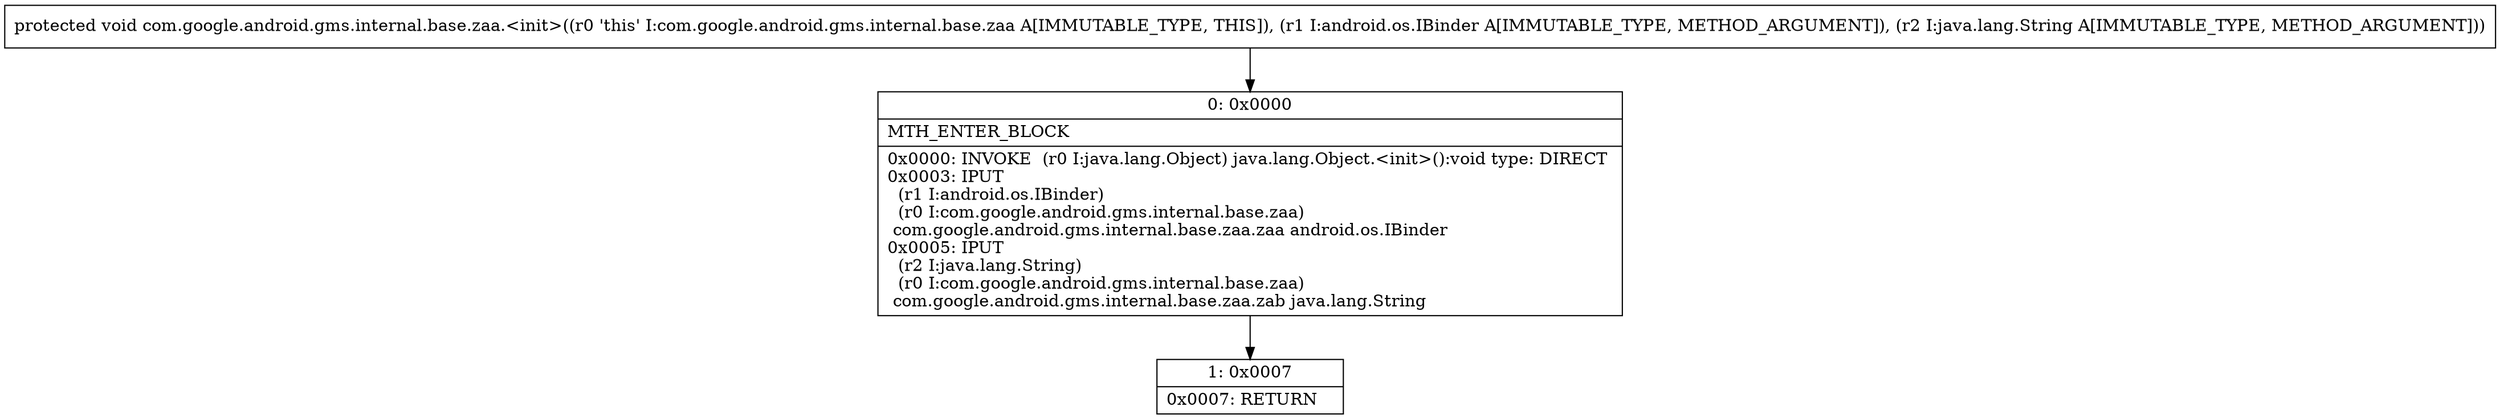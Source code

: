 digraph "CFG forcom.google.android.gms.internal.base.zaa.\<init\>(Landroid\/os\/IBinder;Ljava\/lang\/String;)V" {
Node_0 [shape=record,label="{0\:\ 0x0000|MTH_ENTER_BLOCK\l|0x0000: INVOKE  (r0 I:java.lang.Object) java.lang.Object.\<init\>():void type: DIRECT \l0x0003: IPUT  \l  (r1 I:android.os.IBinder)\l  (r0 I:com.google.android.gms.internal.base.zaa)\l com.google.android.gms.internal.base.zaa.zaa android.os.IBinder \l0x0005: IPUT  \l  (r2 I:java.lang.String)\l  (r0 I:com.google.android.gms.internal.base.zaa)\l com.google.android.gms.internal.base.zaa.zab java.lang.String \l}"];
Node_1 [shape=record,label="{1\:\ 0x0007|0x0007: RETURN   \l}"];
MethodNode[shape=record,label="{protected void com.google.android.gms.internal.base.zaa.\<init\>((r0 'this' I:com.google.android.gms.internal.base.zaa A[IMMUTABLE_TYPE, THIS]), (r1 I:android.os.IBinder A[IMMUTABLE_TYPE, METHOD_ARGUMENT]), (r2 I:java.lang.String A[IMMUTABLE_TYPE, METHOD_ARGUMENT])) }"];
MethodNode -> Node_0;
Node_0 -> Node_1;
}

